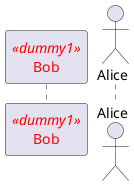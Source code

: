 {
  "sha1": "rmuzcimmtfvo4obngi3r18rs5iy0w2j",
  "insertion": {
    "when": "2024-06-04T17:28:44.005Z",
    "url": "http://wiki.plantuml.net/site/style-evolution",
    "user": "plantuml@gmail.com"
  }
}
@startuml

skinparam useBetaStyle true


<style>
stereotype {
  FontColor green
}
.dummy1 {
  FontColor red
}
</style>

participant Bob <<dummy1>> 
actor Alice

@enduml
